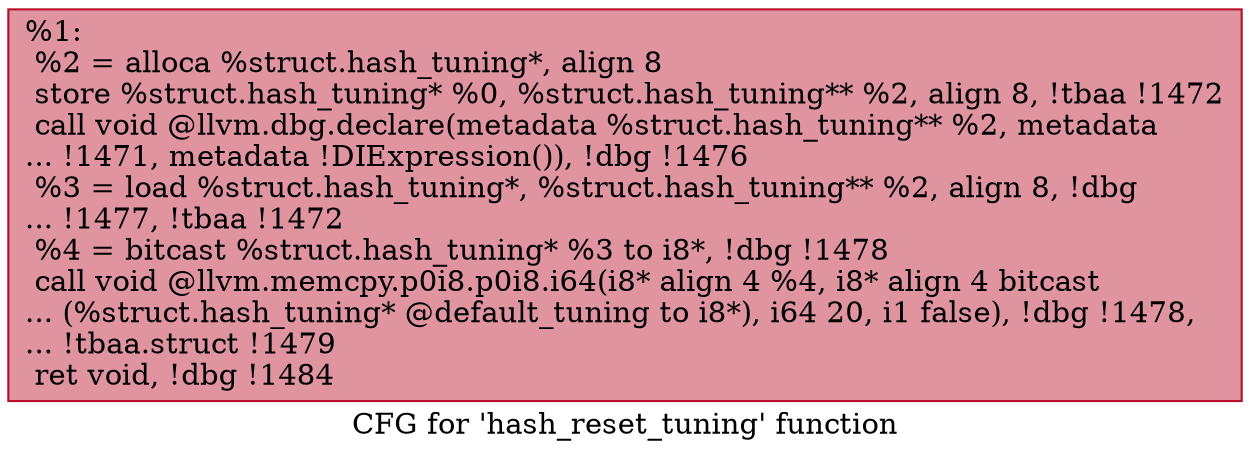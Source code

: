 digraph "CFG for 'hash_reset_tuning' function" {
	label="CFG for 'hash_reset_tuning' function";

	Node0x100f350 [shape=record,color="#b70d28ff", style=filled, fillcolor="#b70d2870",label="{%1:\l  %2 = alloca %struct.hash_tuning*, align 8\l  store %struct.hash_tuning* %0, %struct.hash_tuning** %2, align 8, !tbaa !1472\l  call void @llvm.dbg.declare(metadata %struct.hash_tuning** %2, metadata\l... !1471, metadata !DIExpression()), !dbg !1476\l  %3 = load %struct.hash_tuning*, %struct.hash_tuning** %2, align 8, !dbg\l... !1477, !tbaa !1472\l  %4 = bitcast %struct.hash_tuning* %3 to i8*, !dbg !1478\l  call void @llvm.memcpy.p0i8.p0i8.i64(i8* align 4 %4, i8* align 4 bitcast\l... (%struct.hash_tuning* @default_tuning to i8*), i64 20, i1 false), !dbg !1478,\l... !tbaa.struct !1479\l  ret void, !dbg !1484\l}"];
}
